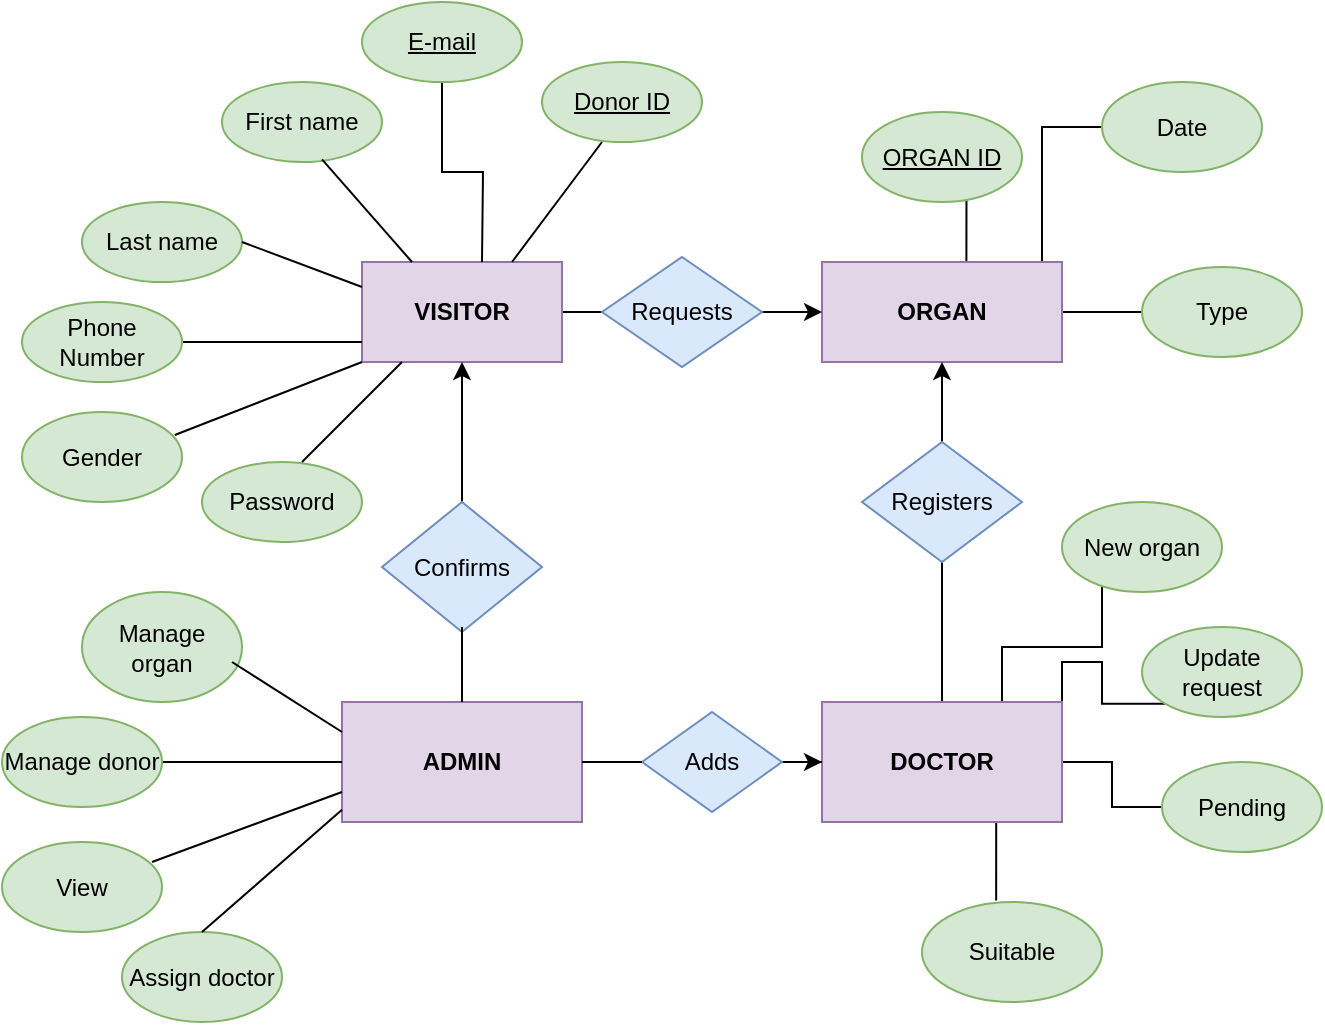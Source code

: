 <mxfile version="16.6.4" type="device"><diagram id="R2lEEEUBdFMjLlhIrx00" name="Page-1"><mxGraphModel dx="1386" dy="633" grid="1" gridSize="10" guides="1" tooltips="1" connect="1" arrows="1" fold="1" page="1" pageScale="1" pageWidth="850" pageHeight="1100" math="0" shadow="0" extFonts="Permanent Marker^https://fonts.googleapis.com/css?family=Permanent+Marker"><root><mxCell id="0"/><mxCell id="1" parent="0"/><mxCell id="1DgPBkFhqZAqSY5uhkDB-56" value="" style="edgeStyle=orthogonalEdgeStyle;rounded=0;orthogonalLoop=1;jettySize=auto;html=1;endArrow=none;endFill=0;" parent="1" source="1DgPBkFhqZAqSY5uhkDB-1" target="1DgPBkFhqZAqSY5uhkDB-55" edge="1"><mxGeometry relative="1" as="geometry"/></mxCell><mxCell id="1DgPBkFhqZAqSY5uhkDB-1" value="&lt;b&gt;VISITOR&lt;/b&gt;" style="rounded=0;whiteSpace=wrap;html=1;fillColor=#e1d5e7;strokeColor=#9673a6;" parent="1" vertex="1"><mxGeometry x="250" y="200" width="100" height="50" as="geometry"/></mxCell><mxCell id="1DgPBkFhqZAqSY5uhkDB-45" style="edgeStyle=orthogonalEdgeStyle;rounded=0;orthogonalLoop=1;jettySize=auto;html=1;exitX=0.75;exitY=0;exitDx=0;exitDy=0;entryX=0.25;entryY=0.889;entryDx=0;entryDy=0;entryPerimeter=0;endArrow=none;endFill=0;" parent="1" source="1DgPBkFhqZAqSY5uhkDB-2" target="1DgPBkFhqZAqSY5uhkDB-24" edge="1"><mxGeometry relative="1" as="geometry"/></mxCell><mxCell id="1DgPBkFhqZAqSY5uhkDB-46" style="edgeStyle=orthogonalEdgeStyle;rounded=0;orthogonalLoop=1;jettySize=auto;html=1;exitX=1;exitY=0;exitDx=0;exitDy=0;entryX=0;entryY=1;entryDx=0;entryDy=0;endArrow=none;endFill=0;" parent="1" source="1DgPBkFhqZAqSY5uhkDB-2" target="1DgPBkFhqZAqSY5uhkDB-25" edge="1"><mxGeometry relative="1" as="geometry"/></mxCell><mxCell id="1DgPBkFhqZAqSY5uhkDB-47" style="edgeStyle=orthogonalEdgeStyle;rounded=0;orthogonalLoop=1;jettySize=auto;html=1;exitX=1;exitY=0.5;exitDx=0;exitDy=0;entryX=0;entryY=0.5;entryDx=0;entryDy=0;endArrow=none;endFill=0;" parent="1" source="1DgPBkFhqZAqSY5uhkDB-2" target="1DgPBkFhqZAqSY5uhkDB-26" edge="1"><mxGeometry relative="1" as="geometry"/></mxCell><mxCell id="1DgPBkFhqZAqSY5uhkDB-50" style="edgeStyle=orthogonalEdgeStyle;rounded=0;orthogonalLoop=1;jettySize=auto;html=1;exitX=0.75;exitY=1;exitDx=0;exitDy=0;entryX=0.412;entryY=-0.016;entryDx=0;entryDy=0;entryPerimeter=0;endArrow=none;endFill=0;" parent="1" source="1DgPBkFhqZAqSY5uhkDB-2" target="1DgPBkFhqZAqSY5uhkDB-28" edge="1"><mxGeometry relative="1" as="geometry"/></mxCell><mxCell id="1DgPBkFhqZAqSY5uhkDB-65" value="" style="edgeStyle=orthogonalEdgeStyle;rounded=0;orthogonalLoop=1;jettySize=auto;html=1;endArrow=none;endFill=0;" parent="1" source="1DgPBkFhqZAqSY5uhkDB-2" target="1DgPBkFhqZAqSY5uhkDB-64" edge="1"><mxGeometry relative="1" as="geometry"/></mxCell><mxCell id="1DgPBkFhqZAqSY5uhkDB-2" value="&lt;b&gt;DOCTOR&lt;/b&gt;" style="rounded=0;whiteSpace=wrap;html=1;fillColor=#e1d5e7;strokeColor=#9673a6;" parent="1" vertex="1"><mxGeometry x="480" y="420" width="120" height="60" as="geometry"/></mxCell><mxCell id="1DgPBkFhqZAqSY5uhkDB-3" value="&lt;b&gt;ADMIN&lt;/b&gt;" style="rounded=0;whiteSpace=wrap;html=1;fillColor=#e1d5e7;strokeColor=#9673a6;" parent="1" vertex="1"><mxGeometry x="240" y="420" width="120" height="60" as="geometry"/></mxCell><mxCell id="1DgPBkFhqZAqSY5uhkDB-67" style="edgeStyle=orthogonalEdgeStyle;rounded=0;orthogonalLoop=1;jettySize=auto;html=1;exitX=0.75;exitY=0;exitDx=0;exitDy=0;entryX=0.653;entryY=0.962;entryDx=0;entryDy=0;entryPerimeter=0;endArrow=none;endFill=0;" parent="1" source="1DgPBkFhqZAqSY5uhkDB-4" target="1DgPBkFhqZAqSY5uhkDB-52" edge="1"><mxGeometry relative="1" as="geometry"/></mxCell><mxCell id="1DgPBkFhqZAqSY5uhkDB-68" style="edgeStyle=orthogonalEdgeStyle;rounded=0;orthogonalLoop=1;jettySize=auto;html=1;exitX=1;exitY=0.5;exitDx=0;exitDy=0;entryX=0;entryY=0.5;entryDx=0;entryDy=0;endArrow=none;endFill=0;" parent="1" source="1DgPBkFhqZAqSY5uhkDB-4" target="1DgPBkFhqZAqSY5uhkDB-54" edge="1"><mxGeometry relative="1" as="geometry"/></mxCell><mxCell id="1DgPBkFhqZAqSY5uhkDB-69" style="edgeStyle=orthogonalEdgeStyle;rounded=0;orthogonalLoop=1;jettySize=auto;html=1;exitX=1;exitY=0;exitDx=0;exitDy=0;entryX=0;entryY=0.5;entryDx=0;entryDy=0;endArrow=none;endFill=0;" parent="1" source="1DgPBkFhqZAqSY5uhkDB-4" target="1DgPBkFhqZAqSY5uhkDB-53" edge="1"><mxGeometry relative="1" as="geometry"><Array as="points"><mxPoint x="590" y="200"/><mxPoint x="590" y="133"/></Array></mxGeometry></mxCell><mxCell id="1DgPBkFhqZAqSY5uhkDB-4" value="&lt;b&gt;ORGAN&lt;/b&gt;" style="rounded=0;whiteSpace=wrap;html=1;fillColor=#e1d5e7;strokeColor=#9673a6;" parent="1" vertex="1"><mxGeometry x="480" y="200" width="120" height="50" as="geometry"/></mxCell><mxCell id="1DgPBkFhqZAqSY5uhkDB-5" value="First name" style="ellipse;whiteSpace=wrap;html=1;fillColor=#d5e8d4;strokeColor=#82b366;" parent="1" vertex="1"><mxGeometry x="180" y="110" width="80" height="40" as="geometry"/></mxCell><mxCell id="1DgPBkFhqZAqSY5uhkDB-6" value="Last name" style="ellipse;whiteSpace=wrap;html=1;fillColor=#d5e8d4;strokeColor=#82b366;" parent="1" vertex="1"><mxGeometry x="110" y="170" width="80" height="40" as="geometry"/></mxCell><mxCell id="1DgPBkFhqZAqSY5uhkDB-20" style="edgeStyle=orthogonalEdgeStyle;rounded=0;orthogonalLoop=1;jettySize=auto;html=1;exitX=1;exitY=0.5;exitDx=0;exitDy=0;endArrow=none;endFill=0;" parent="1" source="1DgPBkFhqZAqSY5uhkDB-7" edge="1"><mxGeometry relative="1" as="geometry"><mxPoint x="250" y="240" as="targetPoint"/></mxGeometry></mxCell><mxCell id="1DgPBkFhqZAqSY5uhkDB-7" value="Phone Number" style="ellipse;whiteSpace=wrap;html=1;fillColor=#d5e8d4;strokeColor=#82b366;" parent="1" vertex="1"><mxGeometry x="80" y="220" width="80" height="40" as="geometry"/></mxCell><mxCell id="1DgPBkFhqZAqSY5uhkDB-12" style="edgeStyle=orthogonalEdgeStyle;rounded=0;orthogonalLoop=1;jettySize=auto;html=1;endArrow=none;endFill=0;" parent="1" source="1DgPBkFhqZAqSY5uhkDB-8" edge="1"><mxGeometry relative="1" as="geometry"><mxPoint x="310" y="200" as="targetPoint"/></mxGeometry></mxCell><mxCell id="1DgPBkFhqZAqSY5uhkDB-8" value="&lt;u&gt;E-mail&lt;/u&gt;" style="ellipse;whiteSpace=wrap;html=1;fillColor=#d5e8d4;strokeColor=#82b366;" parent="1" vertex="1"><mxGeometry x="250" y="70" width="80" height="40" as="geometry"/></mxCell><mxCell id="1DgPBkFhqZAqSY5uhkDB-9" value="Password" style="ellipse;whiteSpace=wrap;html=1;fillColor=#d5e8d4;strokeColor=#82b366;" parent="1" vertex="1"><mxGeometry x="170" y="300" width="80" height="40" as="geometry"/></mxCell><mxCell id="1DgPBkFhqZAqSY5uhkDB-10" value="" style="endArrow=none;html=1;rounded=0;" parent="1" edge="1"><mxGeometry width="50" height="50" relative="1" as="geometry"><mxPoint x="220" y="300" as="sourcePoint"/><mxPoint x="270" y="250" as="targetPoint"/></mxGeometry></mxCell><mxCell id="1DgPBkFhqZAqSY5uhkDB-22" value="" style="endArrow=none;html=1;rounded=0;entryX=0;entryY=0.25;entryDx=0;entryDy=0;" parent="1" target="1DgPBkFhqZAqSY5uhkDB-1" edge="1"><mxGeometry width="50" height="50" relative="1" as="geometry"><mxPoint x="190" y="190" as="sourcePoint"/><mxPoint x="240" y="140" as="targetPoint"/></mxGeometry></mxCell><mxCell id="1DgPBkFhqZAqSY5uhkDB-23" value="" style="endArrow=none;html=1;rounded=0;entryX=0.25;entryY=0;entryDx=0;entryDy=0;exitX=0.625;exitY=0.968;exitDx=0;exitDy=0;exitPerimeter=0;" parent="1" source="1DgPBkFhqZAqSY5uhkDB-5" target="1DgPBkFhqZAqSY5uhkDB-1" edge="1"><mxGeometry width="50" height="50" relative="1" as="geometry"><mxPoint x="210" y="190" as="sourcePoint"/><mxPoint x="260" y="140" as="targetPoint"/></mxGeometry></mxCell><mxCell id="1DgPBkFhqZAqSY5uhkDB-24" value="New organ" style="ellipse;whiteSpace=wrap;html=1;fillColor=#d5e8d4;strokeColor=#82b366;" parent="1" vertex="1"><mxGeometry x="600" y="320" width="80" height="45" as="geometry"/></mxCell><mxCell id="1DgPBkFhqZAqSY5uhkDB-25" value="Update request" style="ellipse;whiteSpace=wrap;html=1;fillColor=#d5e8d4;strokeColor=#82b366;" parent="1" vertex="1"><mxGeometry x="640" y="382.5" width="80" height="45" as="geometry"/></mxCell><mxCell id="1DgPBkFhqZAqSY5uhkDB-26" value="Pending" style="ellipse;whiteSpace=wrap;html=1;fillColor=#d5e8d4;strokeColor=#82b366;" parent="1" vertex="1"><mxGeometry x="650" y="450" width="80" height="45" as="geometry"/></mxCell><mxCell id="1DgPBkFhqZAqSY5uhkDB-28" value="Suitable" style="ellipse;whiteSpace=wrap;html=1;fillColor=#d5e8d4;strokeColor=#82b366;" parent="1" vertex="1"><mxGeometry x="530" y="520" width="90" height="50" as="geometry"/></mxCell><mxCell id="1DgPBkFhqZAqSY5uhkDB-31" value="Manage&lt;br&gt;organ" style="ellipse;whiteSpace=wrap;html=1;fillColor=#d5e8d4;strokeColor=#82b366;" parent="1" vertex="1"><mxGeometry x="110" y="365" width="80" height="55" as="geometry"/></mxCell><mxCell id="1DgPBkFhqZAqSY5uhkDB-42" style="edgeStyle=orthogonalEdgeStyle;rounded=0;orthogonalLoop=1;jettySize=auto;html=1;exitX=1;exitY=0.5;exitDx=0;exitDy=0;endArrow=none;endFill=0;" parent="1" source="1DgPBkFhqZAqSY5uhkDB-32" target="1DgPBkFhqZAqSY5uhkDB-3" edge="1"><mxGeometry relative="1" as="geometry"/></mxCell><mxCell id="1DgPBkFhqZAqSY5uhkDB-32" value="Manage donor" style="ellipse;whiteSpace=wrap;html=1;fillColor=#d5e8d4;strokeColor=#82b366;" parent="1" vertex="1"><mxGeometry x="70" y="427.5" width="80" height="45" as="geometry"/></mxCell><mxCell id="1DgPBkFhqZAqSY5uhkDB-34" value="View" style="ellipse;whiteSpace=wrap;html=1;fillColor=#d5e8d4;strokeColor=#82b366;" parent="1" vertex="1"><mxGeometry x="70" y="490" width="80" height="45" as="geometry"/></mxCell><mxCell id="1DgPBkFhqZAqSY5uhkDB-35" value="Assign doctor" style="ellipse;whiteSpace=wrap;html=1;fillColor=#d5e8d4;strokeColor=#82b366;" parent="1" vertex="1"><mxGeometry x="130" y="535" width="80" height="45" as="geometry"/></mxCell><mxCell id="1DgPBkFhqZAqSY5uhkDB-40" value="" style="endArrow=none;html=1;rounded=0;entryX=0;entryY=0.898;entryDx=0;entryDy=0;entryPerimeter=0;" parent="1" target="1DgPBkFhqZAqSY5uhkDB-3" edge="1"><mxGeometry width="50" height="50" relative="1" as="geometry"><mxPoint x="170" y="535" as="sourcePoint"/><mxPoint x="220" y="485" as="targetPoint"/></mxGeometry></mxCell><mxCell id="1DgPBkFhqZAqSY5uhkDB-41" value="" style="endArrow=none;html=1;rounded=0;entryX=0;entryY=0.75;entryDx=0;entryDy=0;" parent="1" target="1DgPBkFhqZAqSY5uhkDB-3" edge="1"><mxGeometry width="50" height="50" relative="1" as="geometry"><mxPoint x="145" y="500" as="sourcePoint"/><mxPoint x="210" y="460" as="targetPoint"/></mxGeometry></mxCell><mxCell id="1DgPBkFhqZAqSY5uhkDB-43" value="" style="endArrow=none;html=1;rounded=0;entryX=0;entryY=0.25;entryDx=0;entryDy=0;" parent="1" target="1DgPBkFhqZAqSY5uhkDB-3" edge="1"><mxGeometry width="50" height="50" relative="1" as="geometry"><mxPoint x="185" y="400" as="sourcePoint"/><mxPoint x="235" y="350" as="targetPoint"/></mxGeometry></mxCell><mxCell id="1DgPBkFhqZAqSY5uhkDB-52" value="&lt;u&gt;ORGAN ID&lt;/u&gt;" style="ellipse;whiteSpace=wrap;html=1;fillColor=#d5e8d4;strokeColor=#82b366;" parent="1" vertex="1"><mxGeometry x="500" y="125" width="80" height="45" as="geometry"/></mxCell><mxCell id="1DgPBkFhqZAqSY5uhkDB-53" value="Date" style="ellipse;whiteSpace=wrap;html=1;fillColor=#d5e8d4;strokeColor=#82b366;" parent="1" vertex="1"><mxGeometry x="620" y="110" width="80" height="45" as="geometry"/></mxCell><mxCell id="1DgPBkFhqZAqSY5uhkDB-54" value="Type" style="ellipse;whiteSpace=wrap;html=1;fillColor=#d5e8d4;strokeColor=#82b366;" parent="1" vertex="1"><mxGeometry x="640" y="202.5" width="80" height="45" as="geometry"/></mxCell><mxCell id="1DgPBkFhqZAqSY5uhkDB-57" value="" style="edgeStyle=orthogonalEdgeStyle;rounded=0;orthogonalLoop=1;jettySize=auto;html=1;endArrow=classic;endFill=1;" parent="1" source="1DgPBkFhqZAqSY5uhkDB-55" target="1DgPBkFhqZAqSY5uhkDB-4" edge="1"><mxGeometry relative="1" as="geometry"/></mxCell><mxCell id="1DgPBkFhqZAqSY5uhkDB-55" value="Requests" style="rhombus;whiteSpace=wrap;html=1;rounded=0;strokeColor=#6c8ebf;fillColor=#dae8fc;" parent="1" vertex="1"><mxGeometry x="370" y="197.5" width="80" height="55" as="geometry"/></mxCell><mxCell id="UK0L3JRJ8LPko4fjRpxN-11" value="" style="edgeStyle=orthogonalEdgeStyle;rounded=0;orthogonalLoop=1;jettySize=auto;html=1;" edge="1" parent="1" source="1DgPBkFhqZAqSY5uhkDB-58" target="1DgPBkFhqZAqSY5uhkDB-1"><mxGeometry relative="1" as="geometry"/></mxCell><mxCell id="1DgPBkFhqZAqSY5uhkDB-58" value="Confirms" style="rhombus;whiteSpace=wrap;html=1;rounded=0;strokeColor=#6c8ebf;fillColor=#dae8fc;" parent="1" vertex="1"><mxGeometry x="260" y="320" width="80" height="65" as="geometry"/></mxCell><mxCell id="1DgPBkFhqZAqSY5uhkDB-66" value="" style="edgeStyle=orthogonalEdgeStyle;rounded=0;orthogonalLoop=1;jettySize=auto;html=1;endArrow=classic;endFill=1;" parent="1" source="1DgPBkFhqZAqSY5uhkDB-64" target="1DgPBkFhqZAqSY5uhkDB-4" edge="1"><mxGeometry relative="1" as="geometry"/></mxCell><mxCell id="1DgPBkFhqZAqSY5uhkDB-64" value="Registers" style="rhombus;whiteSpace=wrap;html=1;rounded=0;strokeColor=#6c8ebf;fillColor=#dae8fc;" parent="1" vertex="1"><mxGeometry x="500" y="290" width="80" height="60" as="geometry"/></mxCell><mxCell id="UK0L3JRJ8LPko4fjRpxN-6" value="" style="edgeStyle=orthogonalEdgeStyle;rounded=0;orthogonalLoop=1;jettySize=auto;html=1;" edge="1" parent="1" source="1DgPBkFhqZAqSY5uhkDB-70" target="1DgPBkFhqZAqSY5uhkDB-2"><mxGeometry relative="1" as="geometry"/></mxCell><mxCell id="1DgPBkFhqZAqSY5uhkDB-70" value="Adds" style="rhombus;whiteSpace=wrap;html=1;rounded=0;strokeColor=#6c8ebf;fillColor=#dae8fc;" parent="1" vertex="1"><mxGeometry x="390" y="425" width="70" height="50" as="geometry"/></mxCell><mxCell id="1DgPBkFhqZAqSY5uhkDB-73" value="Gender" style="ellipse;whiteSpace=wrap;html=1;fillColor=#d5e8d4;strokeColor=#82b366;" parent="1" vertex="1"><mxGeometry x="80" y="275" width="80" height="45" as="geometry"/></mxCell><mxCell id="1DgPBkFhqZAqSY5uhkDB-74" value="" style="endArrow=none;html=1;rounded=0;entryX=0;entryY=1;entryDx=0;entryDy=0;exitX=0.955;exitY=0.255;exitDx=0;exitDy=0;exitPerimeter=0;" parent="1" source="1DgPBkFhqZAqSY5uhkDB-73" target="1DgPBkFhqZAqSY5uhkDB-1" edge="1"><mxGeometry width="50" height="50" relative="1" as="geometry"><mxPoint x="145" y="290" as="sourcePoint"/><mxPoint x="195" y="240" as="targetPoint"/></mxGeometry></mxCell><mxCell id="UK0L3JRJ8LPko4fjRpxN-1" value="&lt;u&gt;Donor ID&lt;/u&gt;" style="ellipse;whiteSpace=wrap;html=1;fillColor=#d5e8d4;strokeColor=#82b366;" vertex="1" parent="1"><mxGeometry x="340" y="100" width="80" height="40" as="geometry"/></mxCell><mxCell id="UK0L3JRJ8LPko4fjRpxN-4" value="" style="endArrow=none;html=1;rounded=0;exitX=0.75;exitY=0;exitDx=0;exitDy=0;" edge="1" parent="1" source="1DgPBkFhqZAqSY5uhkDB-1"><mxGeometry width="50" height="50" relative="1" as="geometry"><mxPoint x="330" y="180" as="sourcePoint"/><mxPoint x="370" y="140" as="targetPoint"/></mxGeometry></mxCell><mxCell id="UK0L3JRJ8LPko4fjRpxN-10" value="" style="edgeStyle=orthogonalEdgeStyle;rounded=0;orthogonalLoop=1;jettySize=auto;html=1;endArrow=none;endFill=0;" edge="1" parent="1"><mxGeometry relative="1" as="geometry"><mxPoint x="300" y="382.5" as="sourcePoint"/><mxPoint x="300" y="420" as="targetPoint"/></mxGeometry></mxCell><mxCell id="UK0L3JRJ8LPko4fjRpxN-12" value="" style="edgeStyle=orthogonalEdgeStyle;rounded=0;orthogonalLoop=1;jettySize=auto;html=1;endArrow=none;endFill=0;entryX=1;entryY=0.5;entryDx=0;entryDy=0;" edge="1" parent="1" target="1DgPBkFhqZAqSY5uhkDB-3"><mxGeometry relative="1" as="geometry"><mxPoint x="390" y="450" as="sourcePoint"/><mxPoint x="370" y="450" as="targetPoint"/></mxGeometry></mxCell></root></mxGraphModel></diagram></mxfile>